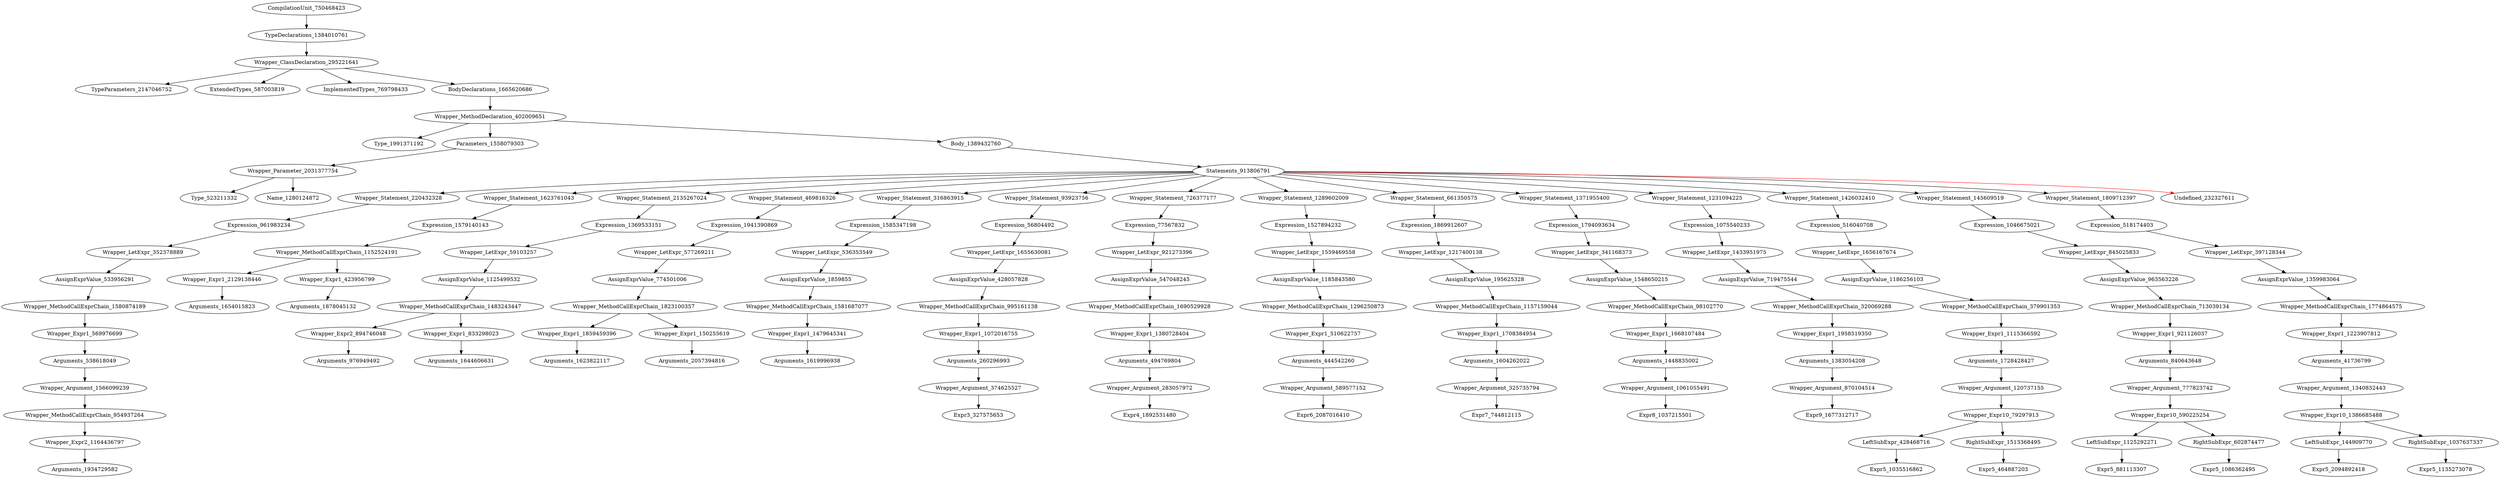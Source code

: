 digraph {
CompilationUnit_750468423 -> TypeDeclarations_1384010761
TypeDeclarations_1384010761 -> Wrapper_ClassDeclaration_295221641
Wrapper_ClassDeclaration_295221641 -> TypeParameters_2147046752
Wrapper_ClassDeclaration_295221641 -> ExtendedTypes_587003819
Wrapper_ClassDeclaration_295221641 -> ImplementedTypes_769798433
Wrapper_ClassDeclaration_295221641 -> BodyDeclarations_1665620686
BodyDeclarations_1665620686 -> Wrapper_MethodDeclaration_402009651
Wrapper_MethodDeclaration_402009651 -> Type_1991371192
Wrapper_MethodDeclaration_402009651 -> Parameters_1558079303
Wrapper_MethodDeclaration_402009651 -> Body_1389432760
Parameters_1558079303 -> Wrapper_Parameter_2031377754
Body_1389432760 -> Statements_913806791
Wrapper_Parameter_2031377754 -> Type_523211332
Wrapper_Parameter_2031377754 -> Name_1280124872
Statements_913806791 -> Wrapper_Statement_220432328
Statements_913806791 -> Wrapper_Statement_1623761043
Statements_913806791 -> Wrapper_Statement_2135267024
Statements_913806791 -> Wrapper_Statement_469816326
Statements_913806791 -> Wrapper_Statement_316863915
Statements_913806791 -> Wrapper_Statement_93923756
Statements_913806791 -> Wrapper_Statement_726377177
Statements_913806791 -> Wrapper_Statement_1289602009
Statements_913806791 -> Wrapper_Statement_661350575
Statements_913806791 -> Wrapper_Statement_1371955400
Statements_913806791 -> Wrapper_Statement_1231094225
Statements_913806791 -> Wrapper_Statement_1426032410
Statements_913806791 -> Wrapper_Statement_145609519
Statements_913806791 -> Wrapper_Statement_1809712397
Statements_913806791 -> Undefined_232327611 [color = red] 
Wrapper_Statement_220432328 -> Expression_961983234
Wrapper_Statement_1623761043 -> Expression_1579140143
Wrapper_Statement_2135267024 -> Expression_1369533151
Wrapper_Statement_469816326 -> Expression_1941390869
Wrapper_Statement_316863915 -> Expression_1585347198
Wrapper_Statement_93923756 -> Expression_56804492
Wrapper_Statement_726377177 -> Expression_77567832
Wrapper_Statement_1289602009 -> Expression_1527894232
Wrapper_Statement_661350575 -> Expression_1869912607
Wrapper_Statement_1371955400 -> Expression_1794093634
Wrapper_Statement_1231094225 -> Expression_1075540233
Wrapper_Statement_1426032410 -> Expression_516040708
Wrapper_Statement_145609519 -> Expression_1046675021
Wrapper_Statement_1809712397 -> Expression_518174403
Expression_961983234 -> Wrapper_LetExpr_352378889
Expression_1579140143 -> Wrapper_MethodCallExprChain_1152524191
Expression_1369533151 -> Wrapper_LetExpr_59103257
Expression_1941390869 -> Wrapper_LetExpr_577269211
Expression_1585347198 -> Wrapper_LetExpr_536353549
Expression_56804492 -> Wrapper_LetExpr_1655630081
Expression_77567832 -> Wrapper_LetExpr_921273396
Expression_1527894232 -> Wrapper_LetExpr_1559469558
Expression_1869912607 -> Wrapper_LetExpr_1217400138
Expression_1794093634 -> Wrapper_LetExpr_341168373
Expression_1075540233 -> Wrapper_LetExpr_1433951975
Expression_516040708 -> Wrapper_LetExpr_1656167674
Expression_1046675021 -> Wrapper_LetExpr_845025833
Expression_518174403 -> Wrapper_LetExpr_397128344
Wrapper_LetExpr_352378889 -> AssignExprValue_533956291
Wrapper_MethodCallExprChain_1152524191 -> Wrapper_Expr1_2129138446
Wrapper_MethodCallExprChain_1152524191 -> Wrapper_Expr1_423956799
Wrapper_LetExpr_59103257 -> AssignExprValue_1125499532
Wrapper_LetExpr_577269211 -> AssignExprValue_774501006
Wrapper_LetExpr_536353549 -> AssignExprValue_1859855
Wrapper_LetExpr_1655630081 -> AssignExprValue_428057828
Wrapper_LetExpr_921273396 -> AssignExprValue_547048245
Wrapper_LetExpr_1559469558 -> AssignExprValue_1185843580
Wrapper_LetExpr_1217400138 -> AssignExprValue_195625328
Wrapper_LetExpr_341168373 -> AssignExprValue_1548650215
Wrapper_LetExpr_1433951975 -> AssignExprValue_719475544
Wrapper_LetExpr_1656167674 -> AssignExprValue_1186256103
Wrapper_LetExpr_845025833 -> AssignExprValue_963563226
Wrapper_LetExpr_397128344 -> AssignExprValue_1359983064
AssignExprValue_533956291 -> Wrapper_MethodCallExprChain_1580874189
Wrapper_Expr1_2129138446 -> Arguments_1654015823
Wrapper_Expr1_423956799 -> Arguments_1878045132
AssignExprValue_1125499532 -> Wrapper_MethodCallExprChain_1483243447
AssignExprValue_774501006 -> Wrapper_MethodCallExprChain_1823100357
AssignExprValue_1859855 -> Wrapper_MethodCallExprChain_1581687077
AssignExprValue_428057828 -> Wrapper_MethodCallExprChain_995161138
AssignExprValue_547048245 -> Wrapper_MethodCallExprChain_1690529928
AssignExprValue_1185843580 -> Wrapper_MethodCallExprChain_1296250873
AssignExprValue_195625328 -> Wrapper_MethodCallExprChain_1157159044
AssignExprValue_1548650215 -> Wrapper_MethodCallExprChain_98102770
AssignExprValue_719475544 -> Wrapper_MethodCallExprChain_320069288
AssignExprValue_1186256103 -> Wrapper_MethodCallExprChain_379901353
AssignExprValue_963563226 -> Wrapper_MethodCallExprChain_713039134
AssignExprValue_1359983064 -> Wrapper_MethodCallExprChain_1774864575
Wrapper_MethodCallExprChain_1580874189 -> Wrapper_Expr1_569976699
Wrapper_MethodCallExprChain_1483243447 -> Wrapper_Expr2_894746048
Wrapper_MethodCallExprChain_1483243447 -> Wrapper_Expr1_833298023
Wrapper_MethodCallExprChain_1823100357 -> Wrapper_Expr1_1859459396
Wrapper_MethodCallExprChain_1823100357 -> Wrapper_Expr1_150255619
Wrapper_MethodCallExprChain_1581687077 -> Wrapper_Expr1_1479645341
Wrapper_MethodCallExprChain_995161138 -> Wrapper_Expr1_1072016755
Wrapper_MethodCallExprChain_1690529928 -> Wrapper_Expr1_1380728404
Wrapper_MethodCallExprChain_1296250873 -> Wrapper_Expr1_510622757
Wrapper_MethodCallExprChain_1157159044 -> Wrapper_Expr1_1708384954
Wrapper_MethodCallExprChain_98102770 -> Wrapper_Expr1_1668107484
Wrapper_MethodCallExprChain_320069288 -> Wrapper_Expr1_1958519350
Wrapper_MethodCallExprChain_379901353 -> Wrapper_Expr1_1115366592
Wrapper_MethodCallExprChain_713039134 -> Wrapper_Expr1_921126037
Wrapper_MethodCallExprChain_1774864575 -> Wrapper_Expr1_1223907812
Wrapper_Expr1_569976699 -> Arguments_538618049
Wrapper_Expr2_894746048 -> Arguments_976949492
Wrapper_Expr1_833298023 -> Arguments_1644606631
Wrapper_Expr1_1859459396 -> Arguments_1623822117
Wrapper_Expr1_150255619 -> Arguments_2057394816
Wrapper_Expr1_1479645341 -> Arguments_1619996938
Wrapper_Expr1_1072016755 -> Arguments_260296993
Wrapper_Expr1_1380728404 -> Arguments_494769804
Wrapper_Expr1_510622757 -> Arguments_444542260
Wrapper_Expr1_1708384954 -> Arguments_1604262022
Wrapper_Expr1_1668107484 -> Arguments_1448835002
Wrapper_Expr1_1958519350 -> Arguments_1383054208
Wrapper_Expr1_1115366592 -> Arguments_1728428427
Wrapper_Expr1_921126037 -> Arguments_840643648
Wrapper_Expr1_1223907812 -> Arguments_41736799
Arguments_538618049 -> Wrapper_Argument_1566099239
Arguments_260296993 -> Wrapper_Argument_374625527
Arguments_494769804 -> Wrapper_Argument_283057972
Arguments_444542260 -> Wrapper_Argument_589577152
Arguments_1604262022 -> Wrapper_Argument_325735794
Arguments_1448835002 -> Wrapper_Argument_1061055491
Arguments_1383054208 -> Wrapper_Argument_870104514
Arguments_1728428427 -> Wrapper_Argument_120737155
Arguments_840643648 -> Wrapper_Argument_777823742
Arguments_41736799 -> Wrapper_Argument_1340832443
Wrapper_Argument_1566099239 -> Wrapper_MethodCallExprChain_954937264
Wrapper_Argument_374625527 -> Expr3_327575653
Wrapper_Argument_283057972 -> Expr4_1892531480
Wrapper_Argument_589577152 -> Expr6_2087016410
Wrapper_Argument_325735794 -> Expr7_744812115
Wrapper_Argument_1061055491 -> Expr8_1037215501
Wrapper_Argument_870104514 -> Expr9_1677312717
Wrapper_Argument_120737155 -> Wrapper_Expr10_79297913
Wrapper_Argument_777823742 -> Wrapper_Expr10_590225254
Wrapper_Argument_1340832443 -> Wrapper_Expr10_1386685488
Wrapper_MethodCallExprChain_954937264 -> Wrapper_Expr2_1164436797
Wrapper_Expr10_79297913 -> LeftSubExpr_428468716
Wrapper_Expr10_79297913 -> RightSubExpr_1513368495
Wrapper_Expr10_590225254 -> LeftSubExpr_1125292271
Wrapper_Expr10_590225254 -> RightSubExpr_602874477
Wrapper_Expr10_1386685488 -> LeftSubExpr_144909770
Wrapper_Expr10_1386685488 -> RightSubExpr_1037637337
Wrapper_Expr2_1164436797 -> Arguments_1934729582
LeftSubExpr_428468716 -> Expr5_1035516862
RightSubExpr_1513368495 -> Expr5_464887203
LeftSubExpr_1125292271 -> Expr5_881113307
RightSubExpr_602874477 -> Expr5_1086362495
LeftSubExpr_144909770 -> Expr5_2094892418
RightSubExpr_1037637337 -> Expr5_1135273078
}